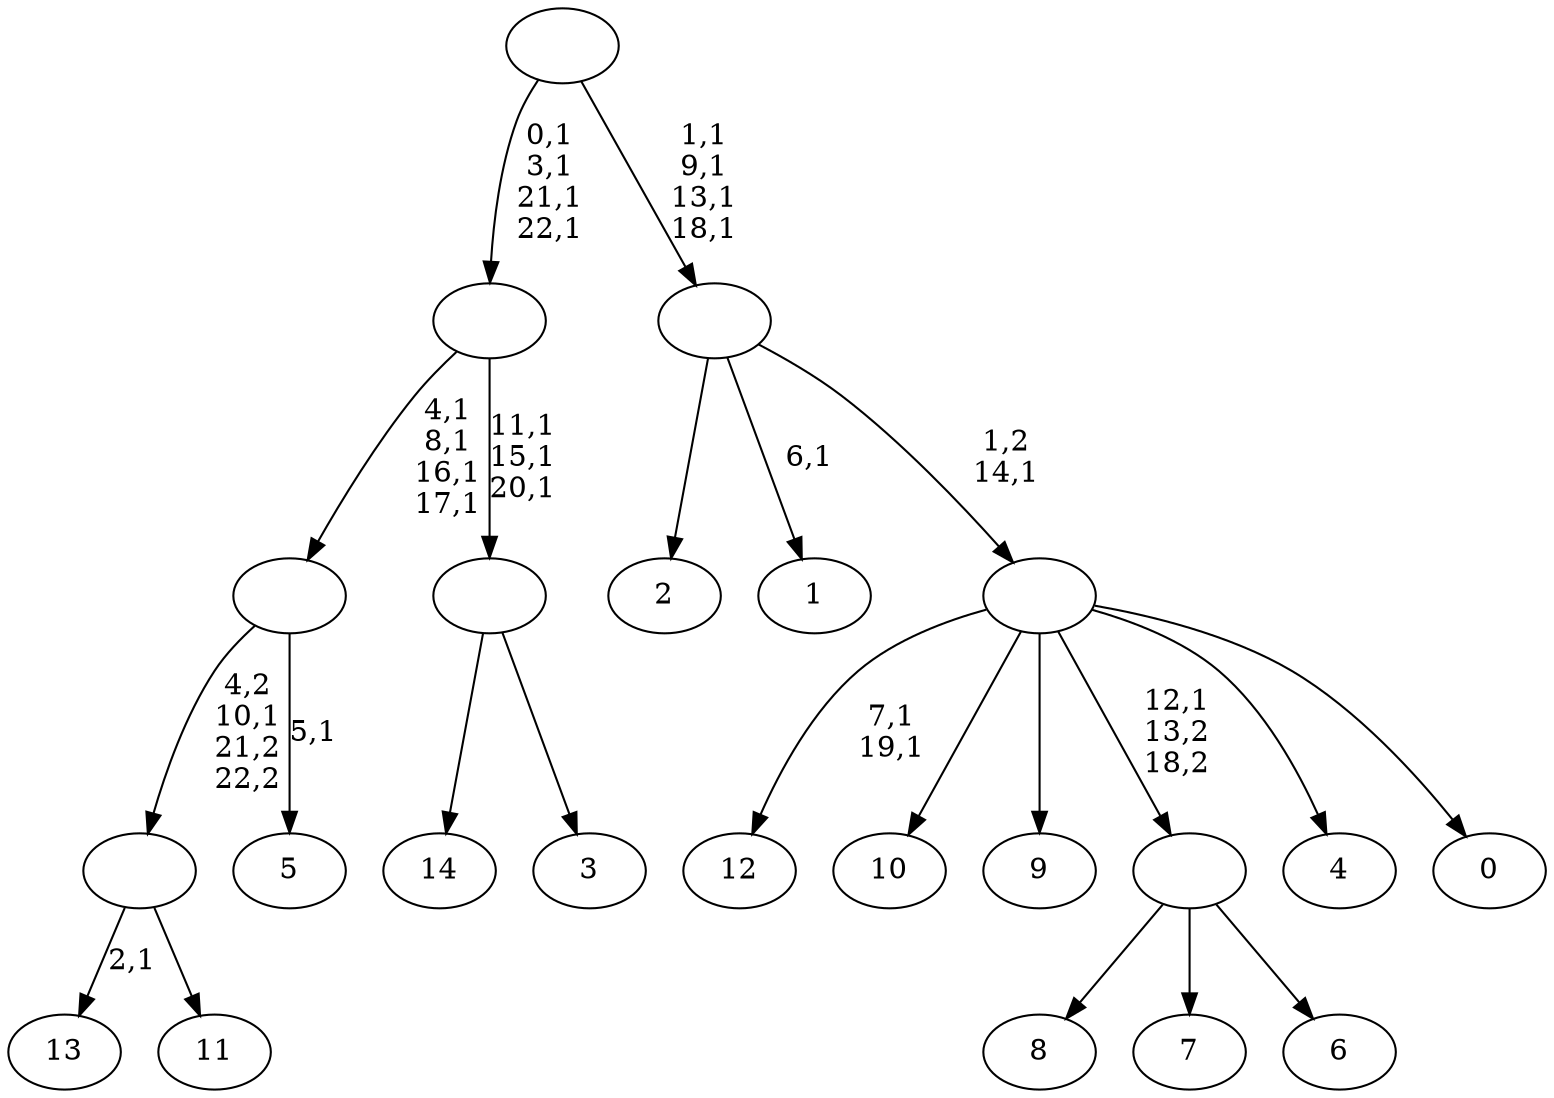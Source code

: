 digraph T {
	38 [label="14"]
	37 [label="13"]
	35 [label="12"]
	32 [label="11"]
	31 [label=""]
	30 [label="10"]
	29 [label="9"]
	28 [label="8"]
	27 [label="7"]
	26 [label="6"]
	25 [label=""]
	24 [label="5"]
	22 [label=""]
	18 [label="4"]
	17 [label="3"]
	16 [label=""]
	13 [label=""]
	9 [label="2"]
	8 [label="1"]
	6 [label="0"]
	5 [label=""]
	4 [label=""]
	0 [label=""]
	31 -> 37 [label="2,1"]
	31 -> 32 [label=""]
	25 -> 28 [label=""]
	25 -> 27 [label=""]
	25 -> 26 [label=""]
	22 -> 24 [label="5,1"]
	22 -> 31 [label="4,2\n10,1\n21,2\n22,2"]
	16 -> 38 [label=""]
	16 -> 17 [label=""]
	13 -> 16 [label="11,1\n15,1\n20,1"]
	13 -> 22 [label="4,1\n8,1\n16,1\n17,1"]
	5 -> 35 [label="7,1\n19,1"]
	5 -> 30 [label=""]
	5 -> 29 [label=""]
	5 -> 25 [label="12,1\n13,2\n18,2"]
	5 -> 18 [label=""]
	5 -> 6 [label=""]
	4 -> 8 [label="6,1"]
	4 -> 9 [label=""]
	4 -> 5 [label="1,2\n14,1"]
	0 -> 4 [label="1,1\n9,1\n13,1\n18,1"]
	0 -> 13 [label="0,1\n3,1\n21,1\n22,1"]
}
